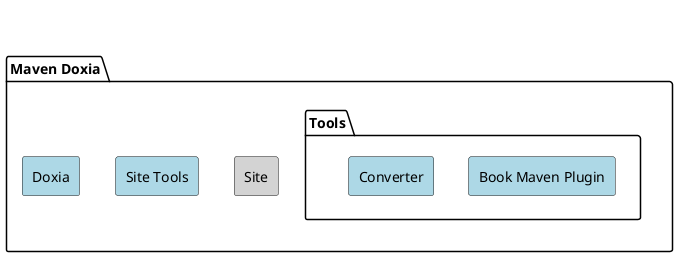/'
Licensed to the Apache Software Foundation (ASF) under one
or more contributor license agreements.  See the NOTICE file
distributed with this work for additional information
regarding copyright ownership.  The ASF licenses this file
to you under the Apache License, Version 2.0 (the
"License"); you may not use this file except in compliance
with the License.  You may obtain a copy of the License at

  http://www.apache.org/licenses/LICENSE-2.0

Unless required by applicable law or agreed to in writing,
software distributed under the License is distributed on an
"AS IS" BASIS, WITHOUT WARRANTIES OR CONDITIONS OF ANY
KIND, either express or implied.  See the License for the
specific language governing permissions and limitations
under the License.
'/
@startuml

<style>
    rectangle {
        BackgroundColor LightBlue
    }
}
</style>

package "Maven Doxia" {
  rectangle Doxia
  rectangle "Site Tools"
  rectangle Site #LightGrey
  package Tools {
    rectangle "Book Maven Plugin"
    rectangle Converter
  }
}

'hidden dependencies to change layout
Doxia -[hidden]right-> "Site Tools"
"Site Tools" -[hidden]right-> Site
"Site Tools" -[hidden]right-> Tools

url of Doxia is [[https://github.com/apache/maven-doxia]]
url of "Site Tools" is [[https://github.com/apache/maven-doxia-sitetools]]
url of Site is [[https://github.com/apache/maven-doxia-site]]
url of "Book Maven Plugin" is [[https://github.com/apache/maven-doxia-book-maven-plugin]]
url of Converter is [[https://github.com/apache/maven-doxia-converter]]

@enduml

